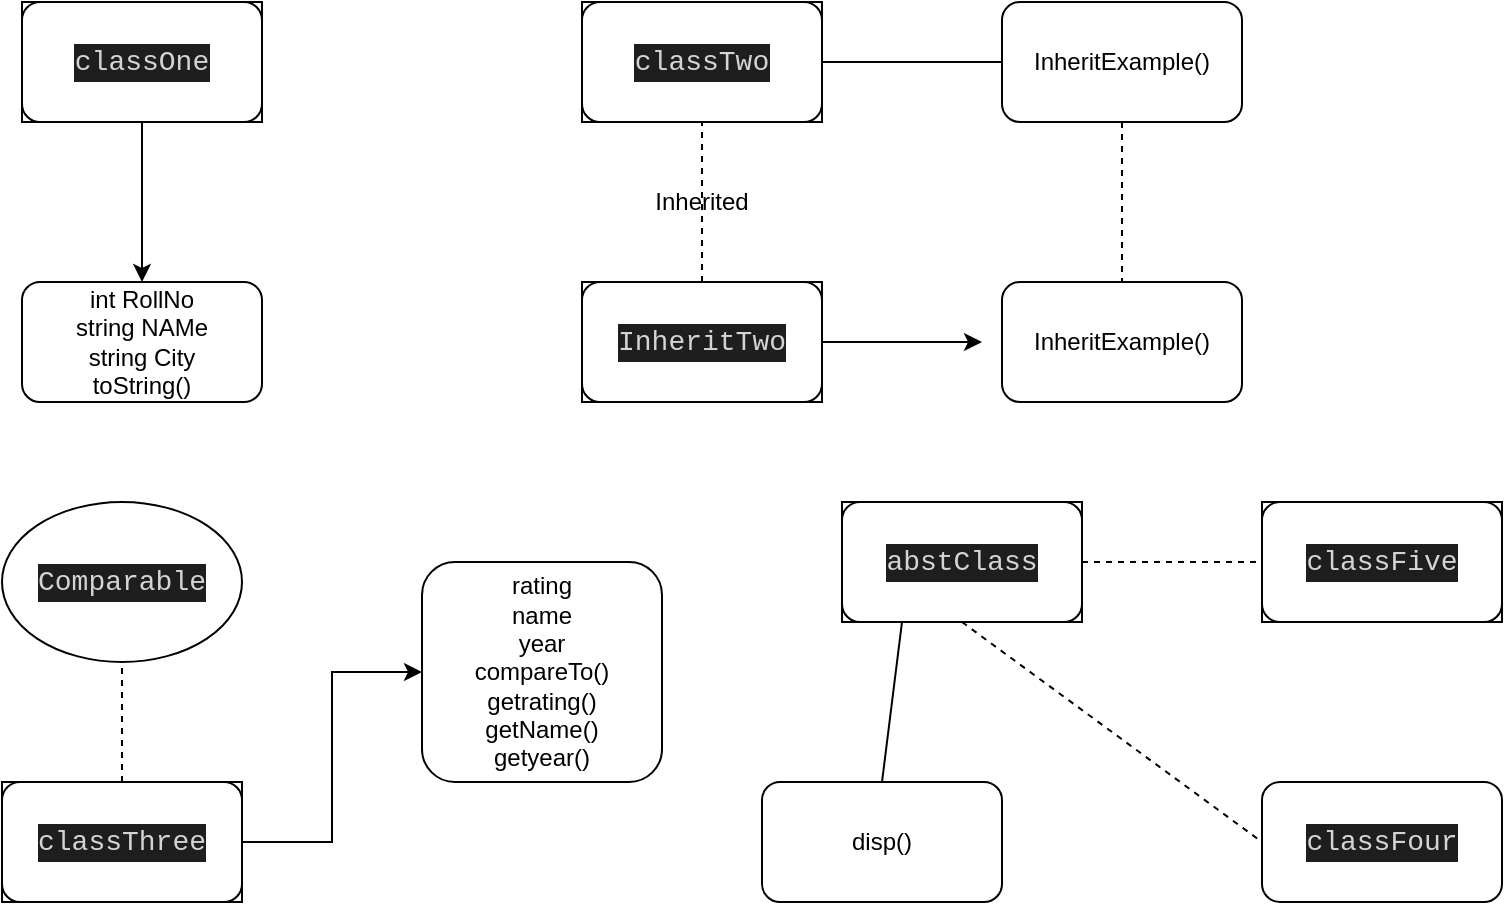 <mxfile version="12.4.3" type="device" pages="1"><diagram id="qTKj6mDCffCD0VZkSXCd" name="Page-1"><mxGraphModel dx="1108" dy="460" grid="1" gridSize="10" guides="1" tooltips="1" connect="1" arrows="1" fold="1" page="1" pageScale="1" pageWidth="850" pageHeight="1100" math="0" shadow="0"><root><mxCell id="0"/><mxCell id="1" parent="0"/><mxCell id="5hJ4RDk3ecLCqGsTyYL1-5" value="" style="edgeStyle=orthogonalEdgeStyle;rounded=0;orthogonalLoop=1;jettySize=auto;html=1;" edge="1" parent="1" source="5hJ4RDk3ecLCqGsTyYL1-1"><mxGeometry relative="1" as="geometry"><mxPoint x="580" y="60" as="targetPoint"/></mxGeometry></mxCell><mxCell id="5hJ4RDk3ecLCqGsTyYL1-1" value="ClassTwo&lt;br&gt;" style="rounded=0;whiteSpace=wrap;html=1;" vertex="1" parent="1"><mxGeometry x="350" y="30" width="120" height="60" as="geometry"/></mxCell><mxCell id="5hJ4RDk3ecLCqGsTyYL1-11" value="" style="edgeStyle=orthogonalEdgeStyle;rounded=0;orthogonalLoop=1;jettySize=auto;html=1;" edge="1" parent="1" source="5hJ4RDk3ecLCqGsTyYL1-2"><mxGeometry relative="1" as="geometry"><mxPoint x="550" y="200" as="targetPoint"/></mxGeometry></mxCell><mxCell id="5hJ4RDk3ecLCqGsTyYL1-2" value="&lt;div style=&quot;color: rgb(212 , 212 , 212) ; background-color: rgb(30 , 30 , 30) ; font-family: &amp;#34;consolas&amp;#34; , &amp;#34;courier new&amp;#34; , monospace ; font-size: 14px ; line-height: 19px ; white-space: pre&quot;&gt;&lt;div style=&quot;font-family: &amp;#34;consolas&amp;#34; , &amp;#34;courier new&amp;#34; , monospace ; line-height: 19px&quot;&gt;InheritTwo&lt;/div&gt;&lt;/div&gt;" style="rounded=0;whiteSpace=wrap;html=1;" vertex="1" parent="1"><mxGeometry x="350" y="170" width="120" height="60" as="geometry"/></mxCell><mxCell id="5hJ4RDk3ecLCqGsTyYL1-7" value="InheritExample()" style="rounded=1;whiteSpace=wrap;html=1;" vertex="1" parent="1"><mxGeometry x="560" y="30" width="120" height="60" as="geometry"/></mxCell><mxCell id="5hJ4RDk3ecLCqGsTyYL1-8" value="Inherited" style="text;html=1;strokeColor=none;fillColor=none;align=center;verticalAlign=middle;whiteSpace=wrap;rounded=0;" vertex="1" parent="1"><mxGeometry x="390" y="120" width="40" height="20" as="geometry"/></mxCell><mxCell id="5hJ4RDk3ecLCqGsTyYL1-12" value="InheritExample()" style="rounded=1;whiteSpace=wrap;html=1;" vertex="1" parent="1"><mxGeometry x="560" y="170" width="120" height="60" as="geometry"/></mxCell><mxCell id="5hJ4RDk3ecLCqGsTyYL1-14" value="ClassOne" style="rounded=0;whiteSpace=wrap;html=1;" vertex="1" parent="1"><mxGeometry x="70" y="30" width="120" height="60" as="geometry"/></mxCell><mxCell id="5hJ4RDk3ecLCqGsTyYL1-15" value="int RollNo&lt;br&gt;string NAMe&lt;br&gt;string City&lt;br&gt;toString()" style="rounded=1;whiteSpace=wrap;html=1;" vertex="1" parent="1"><mxGeometry x="70" y="170" width="120" height="60" as="geometry"/></mxCell><mxCell id="5hJ4RDk3ecLCqGsTyYL1-45" style="edgeStyle=orthogonalEdgeStyle;rounded=0;orthogonalLoop=1;jettySize=auto;html=1;entryX=0.5;entryY=0;entryDx=0;entryDy=0;" edge="1" parent="1" source="5hJ4RDk3ecLCqGsTyYL1-17" target="5hJ4RDk3ecLCqGsTyYL1-15"><mxGeometry relative="1" as="geometry"/></mxCell><mxCell id="5hJ4RDk3ecLCqGsTyYL1-17" value="&lt;div style=&quot;color: rgb(212 , 212 , 212) ; background-color: rgb(30 , 30 , 30) ; font-family: &amp;#34;consolas&amp;#34; , &amp;#34;courier new&amp;#34; , monospace ; font-size: 14px ; line-height: 19px ; white-space: pre&quot;&gt;classOne&lt;/div&gt;" style="rounded=1;whiteSpace=wrap;html=1;" vertex="1" parent="1"><mxGeometry x="70" y="30" width="120" height="60" as="geometry"/></mxCell><mxCell id="5hJ4RDk3ecLCqGsTyYL1-18" value="&lt;div style=&quot;color: rgb(212 , 212 , 212) ; background-color: rgb(30 , 30 , 30) ; font-family: &amp;#34;consolas&amp;#34; , &amp;#34;courier new&amp;#34; , monospace ; font-size: 14px ; line-height: 19px ; white-space: pre&quot;&gt;classTwo&lt;/div&gt;" style="rounded=1;whiteSpace=wrap;html=1;" vertex="1" parent="1"><mxGeometry x="350" y="30" width="120" height="60" as="geometry"/></mxCell><mxCell id="5hJ4RDk3ecLCqGsTyYL1-19" value="&lt;div style=&quot;color: rgb(212 , 212 , 212) ; background-color: rgb(30 , 30 , 30) ; font-family: &amp;#34;consolas&amp;#34; , &amp;#34;courier new&amp;#34; , monospace ; font-size: 14px ; line-height: 19px ; white-space: pre&quot;&gt;InheritTwo&lt;/div&gt;" style="rounded=1;whiteSpace=wrap;html=1;" vertex="1" parent="1"><mxGeometry x="350" y="170" width="120" height="60" as="geometry"/></mxCell><mxCell id="5hJ4RDk3ecLCqGsTyYL1-21" value="&lt;div style=&quot;color: rgb(212 , 212 , 212) ; background-color: rgb(30 , 30 , 30) ; font-family: &amp;#34;consolas&amp;#34; , &amp;#34;courier new&amp;#34; , monospace ; font-size: 14px ; line-height: 19px ; white-space: pre&quot;&gt;Comparable&lt;/div&gt;" style="ellipse;whiteSpace=wrap;html=1;" vertex="1" parent="1"><mxGeometry x="60" y="280" width="120" height="80" as="geometry"/></mxCell><mxCell id="5hJ4RDk3ecLCqGsTyYL1-22" value="" style="rounded=0;whiteSpace=wrap;html=1;" vertex="1" parent="1"><mxGeometry x="60" y="420" width="120" height="60" as="geometry"/></mxCell><mxCell id="5hJ4RDk3ecLCqGsTyYL1-30" style="edgeStyle=orthogonalEdgeStyle;rounded=0;orthogonalLoop=1;jettySize=auto;html=1;" edge="1" parent="1" source="5hJ4RDk3ecLCqGsTyYL1-23" target="5hJ4RDk3ecLCqGsTyYL1-25"><mxGeometry relative="1" as="geometry"/></mxCell><mxCell id="5hJ4RDk3ecLCqGsTyYL1-23" value="&lt;div style=&quot;color: rgb(212 , 212 , 212) ; background-color: rgb(30 , 30 , 30) ; font-family: &amp;#34;consolas&amp;#34; , &amp;#34;courier new&amp;#34; , monospace ; font-size: 14px ; line-height: 19px ; white-space: pre&quot;&gt;classThree&lt;/div&gt;" style="rounded=1;whiteSpace=wrap;html=1;" vertex="1" parent="1"><mxGeometry x="60" y="420" width="120" height="60" as="geometry"/></mxCell><mxCell id="5hJ4RDk3ecLCqGsTyYL1-25" value="rating&lt;br&gt;name&lt;br&gt;year&lt;br&gt;compareTo()&lt;br&gt;getrating()&lt;br&gt;getName()&lt;br&gt;getyear()" style="rounded=1;whiteSpace=wrap;html=1;" vertex="1" parent="1"><mxGeometry x="270" y="310" width="120" height="110" as="geometry"/></mxCell><mxCell id="5hJ4RDk3ecLCqGsTyYL1-31" value="" style="rounded=0;whiteSpace=wrap;html=1;" vertex="1" parent="1"><mxGeometry x="480" y="280" width="120" height="60" as="geometry"/></mxCell><mxCell id="5hJ4RDk3ecLCqGsTyYL1-32" value="&lt;div style=&quot;color: rgb(212 , 212 , 212) ; background-color: rgb(30 , 30 , 30) ; font-family: &amp;#34;consolas&amp;#34; , &amp;#34;courier new&amp;#34; , monospace ; font-size: 14px ; line-height: 19px ; white-space: pre&quot;&gt;abstClass&lt;/div&gt;" style="rounded=1;whiteSpace=wrap;html=1;" vertex="1" parent="1"><mxGeometry x="480" y="280" width="120" height="60" as="geometry"/></mxCell><mxCell id="5hJ4RDk3ecLCqGsTyYL1-33" value="" style="rounded=0;whiteSpace=wrap;html=1;" vertex="1" parent="1"><mxGeometry x="690" y="280" width="120" height="60" as="geometry"/></mxCell><mxCell id="5hJ4RDk3ecLCqGsTyYL1-34" value="&lt;div style=&quot;color: rgb(212 , 212 , 212) ; background-color: rgb(30 , 30 , 30) ; font-family: &amp;#34;consolas&amp;#34; , &amp;#34;courier new&amp;#34; , monospace ; font-size: 14px ; line-height: 19px ; white-space: pre&quot;&gt;classFive&lt;/div&gt;" style="rounded=1;whiteSpace=wrap;html=1;" vertex="1" parent="1"><mxGeometry x="690" y="280" width="120" height="60" as="geometry"/></mxCell><mxCell id="5hJ4RDk3ecLCqGsTyYL1-35" value="&lt;div style=&quot;color: rgb(212 , 212 , 212) ; background-color: rgb(30 , 30 , 30) ; font-family: &amp;#34;consolas&amp;#34; , &amp;#34;courier new&amp;#34; , monospace ; font-size: 14px ; line-height: 19px ; white-space: pre&quot;&gt;classFour&lt;/div&gt;" style="rounded=1;whiteSpace=wrap;html=1;" vertex="1" parent="1"><mxGeometry x="690" y="420" width="120" height="60" as="geometry"/></mxCell><mxCell id="5hJ4RDk3ecLCqGsTyYL1-40" value="disp()" style="rounded=1;whiteSpace=wrap;html=1;" vertex="1" parent="1"><mxGeometry x="440" y="420" width="120" height="60" as="geometry"/></mxCell><mxCell id="5hJ4RDk3ecLCqGsTyYL1-41" value="" style="endArrow=none;html=1;entryX=0.25;entryY=1;entryDx=0;entryDy=0;exitX=0.5;exitY=0;exitDx=0;exitDy=0;" edge="1" parent="1" source="5hJ4RDk3ecLCqGsTyYL1-40" target="5hJ4RDk3ecLCqGsTyYL1-32"><mxGeometry width="50" height="50" relative="1" as="geometry"><mxPoint x="60" y="550" as="sourcePoint"/><mxPoint x="110" y="500" as="targetPoint"/></mxGeometry></mxCell><mxCell id="5hJ4RDk3ecLCqGsTyYL1-42" value="" style="endArrow=none;dashed=1;html=1;entryX=0.5;entryY=1;entryDx=0;entryDy=0;exitX=0.5;exitY=0;exitDx=0;exitDy=0;" edge="1" parent="1" source="5hJ4RDk3ecLCqGsTyYL1-23" target="5hJ4RDk3ecLCqGsTyYL1-21"><mxGeometry width="50" height="50" relative="1" as="geometry"><mxPoint x="60" y="550" as="sourcePoint"/><mxPoint x="110" y="500" as="targetPoint"/></mxGeometry></mxCell><mxCell id="5hJ4RDk3ecLCqGsTyYL1-43" value="" style="endArrow=none;dashed=1;html=1;exitX=1;exitY=0.5;exitDx=0;exitDy=0;entryX=0;entryY=0.5;entryDx=0;entryDy=0;" edge="1" parent="1" source="5hJ4RDk3ecLCqGsTyYL1-32" target="5hJ4RDk3ecLCqGsTyYL1-34"><mxGeometry width="50" height="50" relative="1" as="geometry"><mxPoint x="630" y="350" as="sourcePoint"/><mxPoint x="680" y="310" as="targetPoint"/></mxGeometry></mxCell><mxCell id="5hJ4RDk3ecLCqGsTyYL1-44" value="" style="endArrow=none;dashed=1;html=1;entryX=0;entryY=0.5;entryDx=0;entryDy=0;exitX=0.5;exitY=1;exitDx=0;exitDy=0;" edge="1" parent="1" source="5hJ4RDk3ecLCqGsTyYL1-32" target="5hJ4RDk3ecLCqGsTyYL1-35"><mxGeometry width="50" height="50" relative="1" as="geometry"><mxPoint x="60" y="550" as="sourcePoint"/><mxPoint x="110" y="500" as="targetPoint"/></mxGeometry></mxCell><mxCell id="5hJ4RDk3ecLCqGsTyYL1-46" value="" style="endArrow=none;dashed=1;html=1;entryX=0.5;entryY=1;entryDx=0;entryDy=0;" edge="1" parent="1" source="5hJ4RDk3ecLCqGsTyYL1-19" target="5hJ4RDk3ecLCqGsTyYL1-18"><mxGeometry width="50" height="50" relative="1" as="geometry"><mxPoint x="250" y="280" as="sourcePoint"/><mxPoint x="280" y="240" as="targetPoint"/></mxGeometry></mxCell><mxCell id="5hJ4RDk3ecLCqGsTyYL1-47" value="" style="endArrow=none;dashed=1;html=1;exitX=0.5;exitY=1;exitDx=0;exitDy=0;entryX=0.5;entryY=0;entryDx=0;entryDy=0;" edge="1" parent="1" source="5hJ4RDk3ecLCqGsTyYL1-7" target="5hJ4RDk3ecLCqGsTyYL1-12"><mxGeometry width="50" height="50" relative="1" as="geometry"><mxPoint x="60" y="550" as="sourcePoint"/><mxPoint x="540" y="120" as="targetPoint"/></mxGeometry></mxCell></root></mxGraphModel></diagram></mxfile>